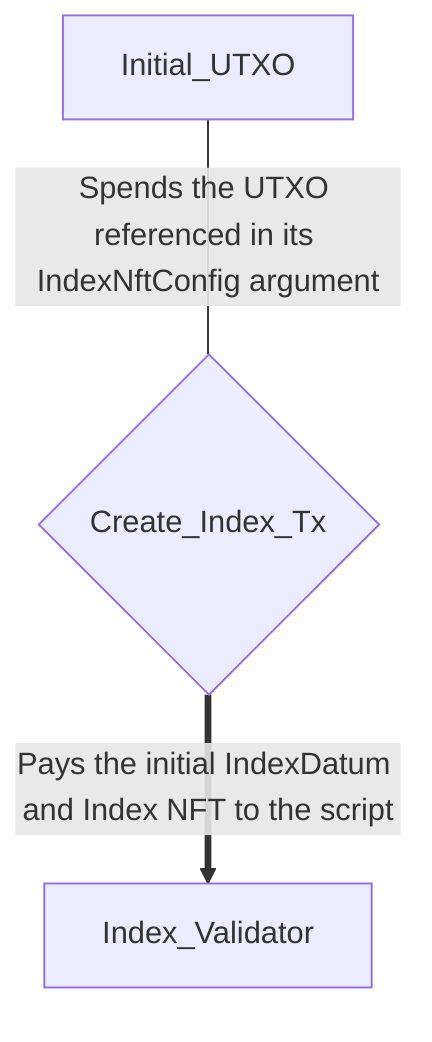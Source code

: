 flowchart TD
    A[Initial_UTXO]
    B{Create_Index_Tx}
    A--"` Spends the UTXO referenced in its IndexNftConfig argument`"---B
    B ==>|"`Pays the initial IndexDatum and Index NFT to the script`"| E[Index_Validator]